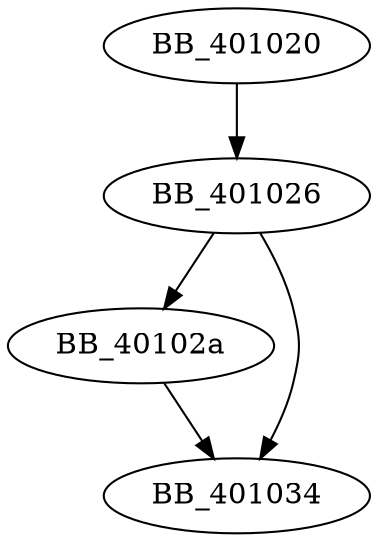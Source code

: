 DiGraph sub_401020{
BB_401020->BB_401026
BB_401026->BB_40102a
BB_401026->BB_401034
BB_40102a->BB_401034
}
